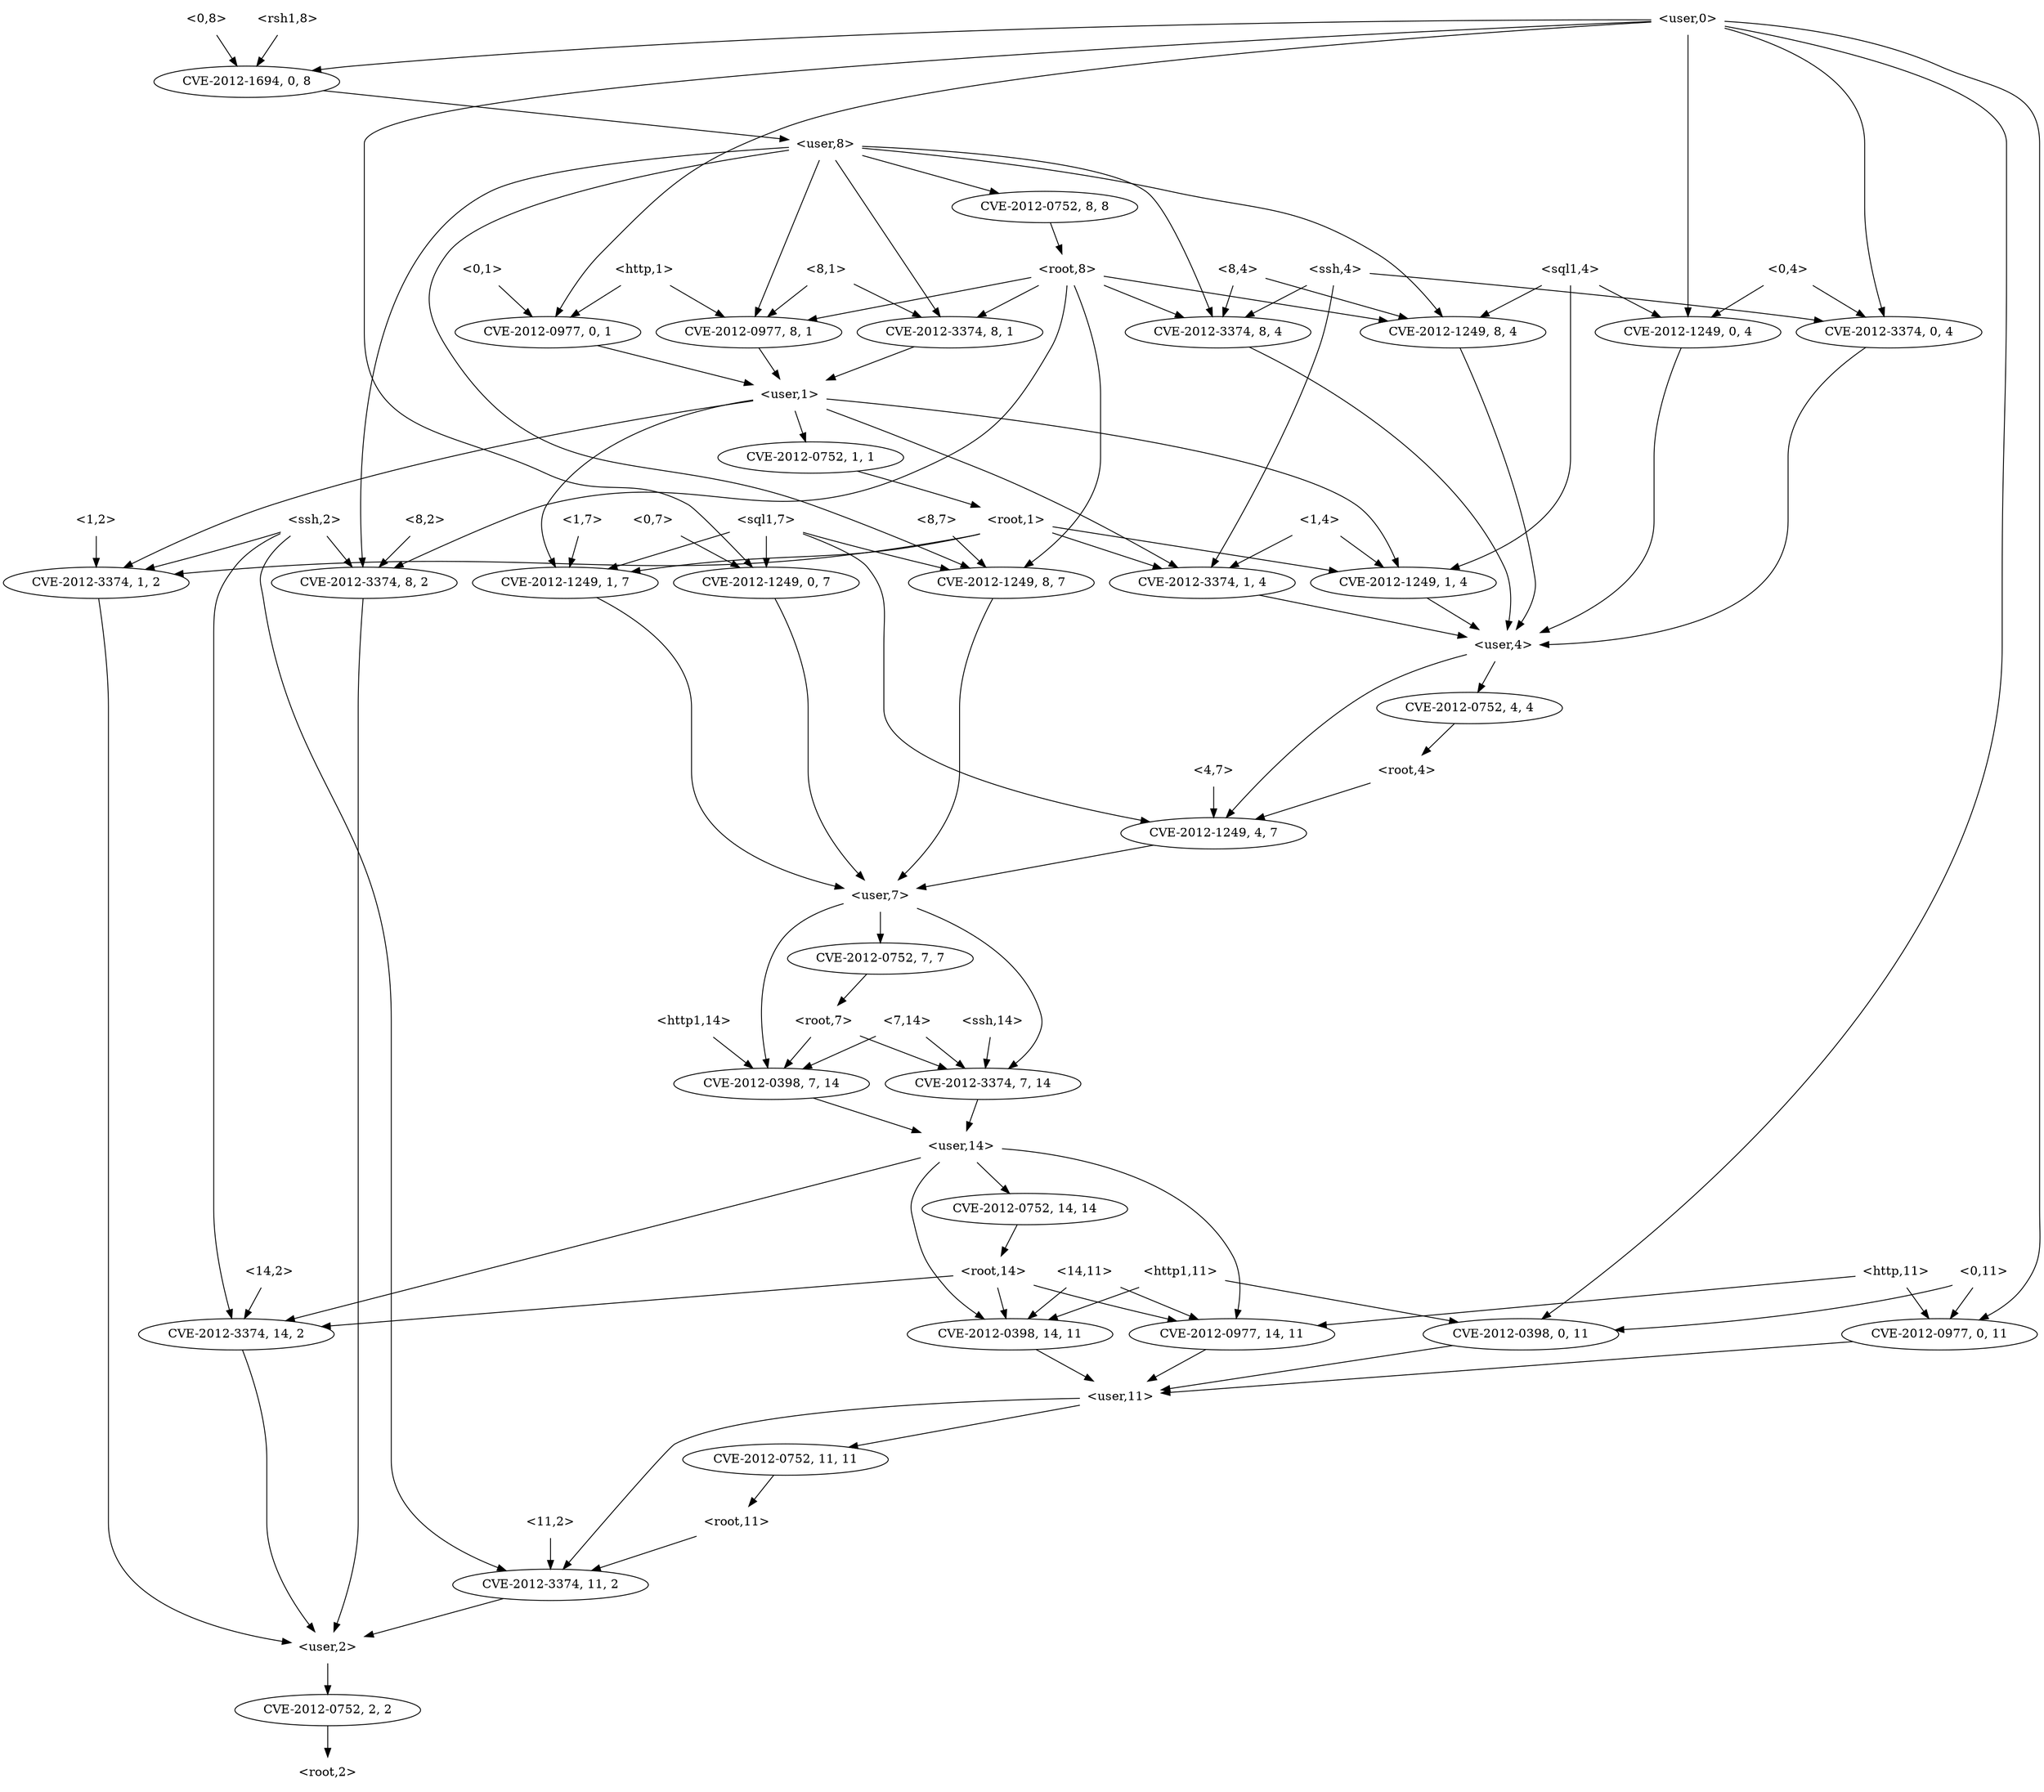 strict digraph {
	graph [bb="0,0,1748.3,2052"];
	node [label="\N"];
	"<8,1>"	 [height=0.5,
		pos="307,1746",
		shape=plaintext,
		width=0.75];
	"<v_http,8,1>"	 [height=0.5,
		label=<CVE-2012-0977, 8, 1>,
		pos="506,1674",
		width=2.4499];
	"<8,1>" -> "<v_http,8,1>"	 [pos="e,460.07,1689.5 334.24,1733.4 338.81,1731.5 343.53,1729.7 348,1728 381.74,1715.4 420.04,1702.5 450.48,1692.6"];
	"<v_ssh,8,1>"	 [height=0.5,
		label=<CVE-2012-3374, 8, 1>,
		pos="236,1674",
		width=2.4499];
	"<8,1>" -> "<v_ssh,8,1>"	 [pos="e,253.35,1692.1 289.45,1727.7 280.77,1719.1 270.14,1708.7 260.65,1699.3"];
	"<user,1>"	 [height=0.5,
		pos="701,1602",
		shape=plaintext,
		width=0.91667];
	"<v_http,8,1>" -> "<user,1>"	 [pos="e,667.95,1614.9 547.83,1658 580.39,1646.3 625.39,1630.1 658.19,1618.4"];
	"<v_ssh,8,1>" -> "<user,1>"	 [pos="e,667.75,1608 304.61,1662.7 401.69,1648.1 576.31,1621.8 657.41,1609.6"];
	"<v_http1,7,14>"	 [height=0.5,
		label=<CVE-2012-0398, 7, 14>,
		pos="767,810",
		width=2.5686];
	"<user,14>"	 [height=0.5,
		pos="971,738",
		shape=plaintext,
		width=1.0069];
	"<v_http1,7,14>" -> "<user,14>"	 [pos="e,934.71,751.45 810.51,794.07 844.17,782.52 890.65,766.57 924.94,754.81"];
	"<v_ssh,14,2>"	 [height=0.5,
		label=<CVE-2012-3374, 14, 2>,
		pos="1426,522",
		width=2.5686];
	"<user,14>" -> "<v_ssh,14,2>"	 [pos="e,1394.3,539.06 1007.3,722.04 1032.1,711.67 1065.7,697.37 1095,684 1200.6,635.78 1323,574.92 1385.2,543.64"];
	"<v_http,14,11>"	 [height=0.5,
		label=<CVE-2012-0977, 14, 11>,
		pos="763,522",
		width=2.7013];
	"<user,14>" -> "<v_http,14,11>"	 [pos="e,787.79,539.45 934.63,726.76 911.59,718.58 882.71,704.96 864,684 830.02,645.93 854.03,617.97 825,576 817.18,564.7 806.38,554.35\
 795.98,545.85"];
	"<v_root,14,14>"	 [height=0.5,
		label=<CVE-2012-0752, 14, 14>,
		pos="970,666",
		width=2.7013];
	"<user,14>" -> "<v_root,14,14>"	 [pos="e,970.24,684.1 970.75,719.7 970.64,711.98 970.51,702.71 970.39,694.11"];
	"<v_http1,14,11>"	 [height=0.5,
		label=<CVE-2012-0398, 14, 11>,
		pos="976,522",
		width=2.7013];
	"<user,14>" -> "<v_http1,14,11>"	 [pos="e,999.97,539.66 1007.4,729.06 1031.4,721.72 1061.1,708.17 1076,684 1106.3,634.68 1047.7,577.09 1008.1,545.9"];
	"<v_sql1,1,4>"	 [height=0.5,
		label=<CVE-2012-1249, 1, 4>,
		pos="1021,1386",
		width=2.4499];
	"<user,1>" -> "<v_sql1,1,4>"	 [pos="e,1017.4,1404.2 734.42,1597.1 792.12,1589.8 907.3,1572.6 939,1548 982.77,1514.1 1005.2,1450.4 1014.9,1414.1"];
	"<v_ssh,1,2>"	 [height=0.5,
		label=<CVE-2012-3374, 1, 2>,
		pos="519,1386",
		width=2.4499];
	"<user,1>" -> "<v_ssh,1,2>"	 [pos="e,533.34,1404.1 686.07,1583.6 665.35,1559.5 626.73,1514.5 594,1476 575.62,1454.4 554.83,1429.7 539.81,1411.8"];
	"<v_sql1,1,7>"	 [height=0.5,
		label=<CVE-2012-1249, 1, 7>,
		pos="789,1386",
		width=2.4499];
	"<user,1>" -> "<v_sql1,1,7>"	 [pos="e,759.45,1403.1 699.2,1583.7 696.82,1552.7 695.59,1486.6 722,1440 728.93,1427.8 739.93,1417.3 751.02,1409"];
	"<v_root,1,1>"	 [height=0.5,
		label=<CVE-2012-0752, 1, 1>,
		pos="842,1530",
		width=2.4499];
	"<user,1>" -> "<v_root,1,1>"	 [pos="e,810.12,1546.8 734.06,1584.6 754.05,1574.7 779.71,1561.9 800.99,1551.4"];
	"<v_ssh,1,4>"	 [height=0.5,
		label=<CVE-2012-3374, 1, 4>,
		pos="1216,1386",
		width=2.4499];
	"<user,1>" -> "<v_ssh,1,4>"	 [pos="e,1196.6,1403.8 734.06,1597.5 785.57,1591.3 887.65,1576.4 970,1548 1036.9,1524.9 1053.1,1515.3 1112,1476 1116.1,1473.2 1159.3,1436.1\
 1188.7,1410.7"];
	"<v_sql1,0,7>"	 [height=0.5,
		label=<CVE-2012-1249, 0, 7>,
		pos="1570,1386",
		width=2.4499];
	"<user,7>"	 [height=0.5,
		pos="835,1026",
		shape=plaintext,
		width=0.91667];
	"<v_sql1,0,7>" -> "<user,7>"	 [pos="e,868.16,1030.2 1489.4,1378.6 1405.4,1367 1286,1334.5 1286,1243 1286,1243 1286,1243 1286,1169 1286,1084 991.02,1043.6 878.18,1031.3"];
	"<user,7>" -> "<v_http1,7,14>"	 [pos="e,734.16,827.01 801.95,1012.4 781.68,1003.5 756.21,989.89 738,972 711.73,946.19 706.43,935.6 697,900 692.9,884.53 689.88,878.33 \
697,864 703.33,851.26 714.36,840.76 725.8,832.57"];
	"<v_ssh,7,14>"	 [height=0.5,
		label=<CVE-2012-3374, 7, 14>,
		pos="971,810",
		width=2.5686];
	"<user,7>" -> "<v_ssh,7,14>"	 [pos="e,971.29,828 868.35,1014.5 889.54,1006.2 915.91,992.55 932,972 962.72,932.77 969.72,872.9 971.04,838.29"];
	"<v_root,7,7>"	 [height=0.5,
		label=<CVE-2012-0752, 7, 7>,
		pos="835,954",
		width=2.4499];
	"<user,7>" -> "<v_root,7,7>"	 [pos="e,835,972.1 835,1007.7 835,999.98 835,990.71 835,982.11"];
	"<0,1>"	 [height=0.5,
		pos="701,1746",
		shape=plaintext,
		width=0.75];
	"<v_http,0,1>"	 [height=0.5,
		label=<CVE-2012-0977, 0, 1>,
		pos="701,1674",
		width=2.4499];
	"<0,1>" -> "<v_http,0,1>"	 [pos="e,701,1692.1 701,1727.7 701,1720 701,1710.7 701,1702.1"];
	"<v_http,0,1>" -> "<user,1>"	 [pos="e,701,1620.1 701,1655.7 701,1648 701,1638.7 701,1630.1"];
	"<ssh,14>"	 [height=0.5,
		pos="1033,882",
		shape=plaintext,
		width=0.94444];
	"<ssh,14>" -> "<v_ssh,7,14>"	 [pos="e,986.15,828.1 1017.7,863.7 1010.2,855.3 1001.2,845.07 993.02,835.86"];
	"<v_ssh,7,14>" -> "<user,14>"	 [pos="e,971,756.1 971,791.7 971,783.98 971,774.71 971,766.11"];
	"<user,2>"	 [height=0.5,
		pos="668,162",
		shape=plaintext,
		width=0.91667];
	"<v_ssh,14,2>" -> "<user,2>"	 [pos="e,701.1,162.42 1417.5,503.99 1405.2,477.82 1384,425.79 1384,379 1384,379 1384,379 1384,305 1384,167.03 865.99,161.03 711.18,162.32"];
	"<user,11>"	 [height=0.5,
		pos="870,450",
		shape=plaintext,
		width=1.0069];
	"<v_http,14,11>" -> "<user,11>"	 [pos="e,843.95,468.04 788.09,504.59 802.13,495.4 819.86,483.8 835.22,473.75"];
	"<root,14>"	 [height=0.5,
		pos="991,594",
		shape=plaintext,
		width=1];
	"<v_root,14,14>" -> "<root,14>"	 [pos="e,985.87,612.1 975.19,647.7 977.53,639.9 980.35,630.51 982.95,621.83"];
	"<v_http1,14,11>" -> "<user,11>"	 [pos="e,895.8,468.04 951.15,504.59 937.23,495.4 919.67,483.8 904.45,473.75"];
	"<root,7>"	 [height=0.5,
		pos="835,882",
		shape=plaintext,
		width=0.89583];
	"<root,7>" -> "<v_http1,7,14>"	 [pos="e,783.62,828.1 818.19,863.7 809.87,855.14 799.69,844.66 790.61,835.3"];
	"<root,7>" -> "<v_ssh,7,14>"	 [pos="e,939.63,827.15 867.58,864.23 886.52,854.48 910.55,842.11 930.68,831.75"];
	"<v_sql1,1,7>" -> "<user,7>"	 [pos="e,801.75,1038.7 772.46,1368.3 749.56,1343.3 711,1293.6 711,1243 711,1243 711,1243 711,1169 711,1127.3 714.39,1112.2 741,1080 754.53\
,1063.7 774.48,1051.4 792.53,1042.8"];
	"<http,1>"	 [height=0.5,
		pos="595,1746",
		shape=plaintext,
		width=0.89583];
	"<http,1>" -> "<v_http,0,1>"	 [pos="e,676.07,1691.5 620.93,1727.9 634.97,1718.6 652.47,1707 667.53,1697.1"];
	"<http,1>" -> "<v_http,8,1>"	 [pos="e,527.13,1691.6 573,1727.7 561.62,1718.7 547.59,1707.7 535.3,1698"];
	"<http1,11>"	 [height=0.5,
		pos="1162,594",
		shape=plaintext,
		width=1.0833];
	"<v_http1,0,11>"	 [height=0.5,
		label=<CVE-2012-0398, 0, 11>,
		pos="1184,522",
		width=2.5686];
	"<http1,11>" -> "<v_http1,0,11>"	 [pos="e,1178.6,540.1 1167.4,575.7 1169.9,567.9 1172.8,558.51 1175.6,549.83"];
	"<http1,11>" -> "<v_http1,14,11>"	 [pos="e,1017,538.43 1122.6,578.15 1094.6,567.62 1056.7,553.38 1026.5,542.01"];
	"<v_http1,0,11>" -> "<user,11>"	 [pos="e,906.44,459.12 1125.7,508 1065.2,494.52 971.98,473.73 916.37,461.34"];
	"<root,2>"	 [height=0.5,
		pos="668,18",
		shape=plaintext,
		width=0.89583];
	"<v_sql1,0,4>"	 [height=0.5,
		label=<CVE-2012-1249, 0, 4>,
		pos="1361,1674",
		width=2.4499];
	"<user,4>"	 [height=0.5,
		pos="1218,1314",
		shape=plaintext,
		width=0.91667];
	"<v_sql1,0,4>" -> "<user,4>"	 [pos="e,1251.1,1325.7 1370.7,1655.7 1384.5,1629.5 1408,1578 1408,1531 1408,1531 1408,1531 1408,1457 1408,1412.7 1396.1,1397.4 1363,1368\
 1355,1360.9 1300.5,1342 1260.6,1328.8"];
	"<v_root,4,4>"	 [height=0.5,
		label=<CVE-2012-0752, 4, 4>,
		pos="865,1242",
		width=2.4499];
	"<user,4>" -> "<v_root,4,4>"	 [pos="e,925.97,1255.1 1184.8,1306.4 1128.1,1295.2 1011.6,1272.1 935.91,1257.1"];
	"<v_sql1,4,7>"	 [height=0.5,
		label=<CVE-2012-1249, 4, 7>,
		pos="838,1098",
		width=2.4499];
	"<user,4>" -> "<v_sql1,4,7>"	 [pos="e,819.77,1116 1184.8,1311.6 1085.4,1307 795.67,1291.1 768,1260 731.85,1219.3 780.14,1157.1 812.7,1123.2"];
	"<v_ssh,11,2>"	 [height=0.5,
		label=<CVE-2012-3374, 11, 2>,
		pos="903,234",
		width=2.5686];
	"<user,11>" -> "<v_ssh,11,2>"	 [pos="e,886.18,252.12 850.96,431.84 841.82,422.3 831.83,409.62 827,396 821.65,380.92 823.77,375.67 827,360 834.03,325.88 839.63,317.61\
 858,288 864.08,278.21 871.88,268.34 879.28,259.83"];
	"<v_root,11,11>"	 [height=0.5,
		label=<CVE-2012-0752, 11, 11>,
		pos="933,378",
		width=2.7013];
	"<user,11>" -> "<v_root,11,11>"	 [pos="e,917.61,396.1 885.57,431.7 893.2,423.22 902.52,412.86 910.88,403.58"];
	"<v_ssh,11,2>" -> "<user,2>"	 [pos="e,701.21,172.89 854.59,218.58 812.27,205.97 751.39,187.84 710.81,175.75"];
	"<root,11>"	 [height=0.5,
		pos="903,306",
		shape=plaintext,
		width=1];
	"<v_root,11,11>" -> "<root,11>"	 [pos="e,910.33,324.1 925.58,359.7 922.21,351.81 918.13,342.3 914.38,333.55"];
	"<14,2>"	 [height=0.5,
		pos="1426,594",
		shape=plaintext,
		width=0.78472];
	"<14,2>" -> "<v_ssh,14,2>"	 [pos="e,1426,540.1 1426,575.7 1426,567.98 1426,558.71 1426,550.11"];
	"<v_rsh1,0,8>"	 [height=0.5,
		label=<CVE-2012-1694, 0, 8>,
		pos="656,1962",
		width=2.4499];
	"<user,8>"	 [height=0.5,
		pos="448,1890",
		shape=plaintext,
		width=0.91667];
	"<v_rsh1,0,8>" -> "<user,8>"	 [pos="e,481.3,1902.2 612.4,1946.3 576.68,1934.3 526.42,1917.4 490.9,1905.4"];
	"<user,8>" -> "<v_http,8,1>"	 [pos="e,506.79,1692.1 464.27,1871.8 472.49,1862 481.8,1849.2 487,1836 504.55,1791.5 507.17,1735.2 506.96,1702.3"];
	"<v_sql1,8,7>"	 [height=0.5,
		label=<CVE-2012-1249, 8, 7>,
		pos="324,1386",
		width=2.4499];
	"<user,8>" -> "<v_sql1,8,7>"	 [pos="e,300.48,1403.7 414.75,1885.2 375.99,1879.6 311.21,1866.1 264,1836 192.57,1790.4 168.65,1771.4 139,1692 96.281,1577.6 229.08,1458.5\
 292.39,1409.8"];
	"<user,8>" -> "<v_ssh,8,1>"	 [pos="e,237.27,1692.1 414.86,1886.1 380.11,1881.3 326.06,1868.7 293,1836 256.13,1799.5 243.03,1737.7 238.44,1702.3"];
	"<v_ssh,8,4>"	 [height=0.5,
		label=<CVE-2012-3374, 8, 4>,
		pos="1091,1674",
		width=2.4499];
	"<user,8>" -> "<v_ssh,8,4>"	 [pos="e,1074.6,1691.8 481.31,1886.2 567.44,1877.8 803.01,1848.4 978,1764 1012.3,1747.5 1045.7,1719.1 1067.3,1698.8"];
	"<v_ssh,8,2>"	 [height=0.5,
		label=<CVE-2012-3374, 8, 2>,
		pos="129,1386",
		width=2.4499];
	"<user,8>" -> "<v_ssh,8,2>"	 [pos="e,119.26,1404.3 414.64,1885.8 367.24,1880.3 278.43,1866.6 209,1836 145.92,1808.2 82,1815.9 82,1747 82,1747 82,1747 82,1529 82,1487\
 100.8,1441.3 114.62,1413.4"];
	"<v_sql1,8,4>"	 [height=0.5,
		label=<CVE-2012-1249, 8, 4>,
		pos="896,1674",
		width=2.4499];
	"<user,8>" -> "<v_sql1,8,4>"	 [pos="e,868.88,1691.3 481,1876 535.19,1854.4 646.1,1809 737,1764 780.1,1742.7 828.07,1715.3 859.94,1696.6"];
	"<v_root,8,8>"	 [height=0.5,
		label=<CVE-2012-0752, 8, 8>,
		pos="390,1818",
		width=2.4499];
	"<user,8>" -> "<v_root,8,8>"	 [pos="e,404.17,1836.1 433.66,1871.7 426.71,1863.3 418.23,1853.1 410.6,1843.9"];
	"<root,1>"	 [height=0.5,
		pos="920,1458",
		shape=plaintext,
		width=0.89583];
	"<root,1>" -> "<v_sql1,1,4>"	 [pos="e,997.24,1403.5 944.71,1439.9 957.96,1430.7 974.45,1419.3 988.7,1409.4"];
	"<root,1>" -> "<v_ssh,1,2>"	 [pos="e,599.62,1393.4 887.7,1443 884.46,1441.9 881.19,1440.9 878,1440 788.44,1415.6 683.07,1401.8 609.74,1394.4"];
	"<root,1>" -> "<v_sql1,1,7>"	 [pos="e,818.92,1403 887.95,1439.9 869.86,1430.2 847.1,1418 827.98,1407.8"];
	"<root,1>" -> "<v_ssh,1,4>"	 [pos="e,1160.8,1400.1 952.52,1449.3 1000,1438.1 1089.4,1416.9 1150.8,1402.4"];
	"<v_sql1,1,4>" -> "<user,4>"	 [pos="e,1184.9,1326.8 1063.3,1370 1096.4,1358.2 1142.3,1341.9 1175.5,1330.1"];
	"<v_ssh,1,2>" -> "<user,2>"	 [pos="e,634.97,167.48 511.9,1367.8 491.47,1316.9 434,1161.5 434,1027 434,1027 434,1027 434,305 434,216.63 557.47,181.72 625.03,169.23"];
	"<v_ssh,1,4>" -> "<user,4>"	 [pos="e,1217.5,1332.1 1216.5,1367.7 1216.7,1360 1217,1350.7 1217.2,1342.1"];
	"<ssh,2>"	 [height=0.5,
		pos="634,1458",
		shape=plaintext,
		width=0.84028];
	"<ssh,2>" -> "<v_ssh,14,2>"	 [pos="e,1408,539.94 640.92,1439.7 649.81,1419.5 667.12,1386.8 692,1368 821.96,1270 899.45,1338.6 1042,1260 1208.8,1168 1343,1145.5 1343\
,955 1343,955 1343,955 1343,665 1343,618.48 1376.6,573.66 1401.1,547.22"];
	"<ssh,2>" -> "<v_ssh,1,2>"	 [pos="e,545.66,1403.2 605.87,1439.9 590.38,1430.5 571.01,1418.7 554.5,1408.6"];
	"<ssh,2>" -> "<v_ssh,11,2>"	 [pos="e,975.33,245.38 635.13,1439.9 637.08,1421 642.43,1390.1 657,1368 685.75,1324.3 702.13,1317 750,1296 837.52,1257.6 883.52,1314.5 \
962,1260 1024.5,1216.6 1305,743.12 1305,667 1305,667 1305,667 1305,377 1305,309.84 1103,266.55 985.4,247.02"];
	"<ssh,2>" -> "<v_ssh,8,2>"	 [pos="e,192.43,1398.6 603.37,1449.6 588.79,1446.3 571.06,1442.6 555,1440 410.23,1416.5 372.21,1424.5 227,1404 219.04,1402.9 210.73,1401.6\
 202.47,1400.3"];
	"<v_ssh,8,2>" -> "<user,2>"	 [pos="e,634.93,167.46 162.29,1369.3 203.42,1347.3 268,1303.2 268,1243 268,1243 268,1243 268,305 268,229.93 521.39,184.4 624.82,168.95"];
	"<1,7>"	 [height=0.5,
		pos="758,1458",
		shape=plaintext,
		width=0.75];
	"<1,7>" -> "<v_sql1,1,7>"	 [pos="e,781.43,1404.1 765.66,1439.7 769.19,1431.7 773.46,1422.1 777.37,1413.3"];
	"<v_root,2,2>"	 [height=0.5,
		label=<CVE-2012-0752, 2, 2>,
		pos="668,90",
		width=2.4499];
	"<user,2>" -> "<v_root,2,2>"	 [pos="e,668,108.1 668,143.7 668,135.98 668,126.71 668,118.11"];
	"<root,8>"	 [height=0.5,
		pos="390,1746",
		shape=plaintext,
		width=0.89583];
	"<v_root,8,8>" -> "<root,8>"	 [pos="e,390,1764.1 390,1799.7 390,1792 390,1782.7 390,1774.1"];
	"<root,8>" -> "<v_http,8,1>"	 [pos="e,479.11,1691.2 418.38,1727.9 434,1718.5 453.53,1706.7 470.2,1696.6"];
	"<root,8>" -> "<v_sql1,8,7>"	 [pos="e,338,1404.2 390,1728 390,1701.3 390,1648.1 390,1603 390,1603 390,1603 390,1529 390,1484.8 363.43,1439.6 344.01,1412.4"];
	"<root,8>" -> "<v_ssh,8,1>"	 [pos="e,270.38,1690.6 357.72,1730.3 335.04,1720 304.44,1706.1 279.59,1694.8"];
	"<root,8>" -> "<v_ssh,8,4>"	 [pos="e,1028.4,1686.7 422.45,1741.4 455.33,1737.8 507.67,1732.2 553,1728 748.37,1709.8 798.36,1716.8 993,1692 1001.2,1690.9 1009.9,1689.7\
 1018.4,1688.3"];
	"<root,8>" -> "<v_ssh,8,2>"	 [pos="e,142.61,1404 379.47,1727.7 368.32,1709.5 350.01,1680.4 333,1656 268.75,1563.9 186.42,1459 149.05,1412"];
	"<root,8>" -> "<v_sql1,8,4>"	 [pos="e,832.28,1686.5 422.33,1741.3 491.42,1733.2 658.52,1713.1 798,1692 805.89,1690.8 814.12,1689.5 822.32,1688.1"];
	"<v_root,1,1>" -> "<root,1>"	 [pos="e,901.02,1476 860.88,1512.1 870.68,1503.3 882.81,1492.4 893.52,1482.8"];
	"<11,2>"	 [height=0.5,
		pos="986,306",
		shape=plaintext,
		width=0.78472];
	"<11,2>" -> "<v_ssh,11,2>"	 [pos="e,922.71,251.62 965.48,287.7 954.98,278.84 942.03,267.92 930.66,258.33"];
	"<http,11>"	 [height=0.5,
		pos="706,594",
		shape=plaintext,
		width=0.97917];
	"<v_http,0,11>"	 [height=0.5,
		label=<CVE-2012-0977, 0, 11>,
		pos="555,522",
		width=2.5686];
	"<http,11>" -> "<v_http,0,11>"	 [pos="e,589.14,538.83 670.6,576.59 648.99,566.57 621.22,553.7 598.31,543.08"];
	"<http,11>" -> "<v_http,14,11>"	 [pos="e,749.07,540.1 720.09,575.7 726.92,567.3 735.26,557.07 742.76,547.86"];
	"<v_http,0,11>" -> "<user,11>"	 [pos="e,833.44,459.12 613.51,508 674.14,494.52 767.69,473.73 823.48,461.34"];
	"<root,14>" -> "<v_ssh,14,2>"	 [pos="e,1357,534.11 1027.3,587.15 1097.3,575.9 1252.1,550.99 1346.9,535.73"];
	"<root,14>" -> "<v_http,14,11>"	 [pos="e,816.2,537.21 954.74,579.02 951.79,577.97 948.85,576.95 946,576 906.42,562.81 861.41,549.75 825.94,539.9"];
	"<root,14>" -> "<v_http1,14,11>"	 [pos="e,979.67,540.1 987.29,575.7 985.64,567.98 983.65,558.71 981.81,550.11"];
	"<sql1,4>"	 [height=0.5,
		pos="1185,1746",
		shape=plaintext,
		width=0.91667];
	"<sql1,4>" -> "<v_sql1,1,4>"	 [pos="e,1022.2,1404.2 1189.3,1727.7 1193,1709.3 1196.5,1679.7 1188,1656 1153.1,1558.5 1085,1569.3 1040,1476 1030.6,1456.5 1025.8,1432.4\
 1023.4,1414.1"];
	"<sql1,4>" -> "<v_sql1,0,4>"	 [pos="e,1322.3,1690.2 1218,1731.6 1221,1730.4 1224.1,1729.2 1227,1728 1255.4,1716.6 1287.3,1704 1312.8,1694"];
	"<sql1,4>" -> "<v_sql1,8,4>"	 [pos="e,950.38,1688.2 1151.8,1737 1105.3,1725.7 1019.7,1705 960.4,1690.6"];
	"<v_sql1,8,4>" -> "<user,4>"	 [pos="e,1251.1,1323.9 944.17,1658.9 1035.8,1629.2 1233.2,1550.4 1313,1404 1320.7,1390 1321.1,1381.8 1313,1368 1301.6,1348.5 1280.1,1335.7\
 1260.5,1327.5"];
	"<http1,14>"	 [height=0.5,
		pos="745,882",
		shape=plaintext,
		width=1.0833];
	"<http1,14>" -> "<v_http1,7,14>"	 [pos="e,761.62,828.1 750.44,863.7 752.89,855.9 755.84,846.51 758.57,837.83"];
	"<sql1,7>"	 [height=0.5,
		pos="836,1458",
		shape=plaintext,
		width=0.91667];
	"<sql1,7>" -> "<v_sql1,0,7>"	 [pos="e,1487.7,1392.6 869.17,1442.5 872.12,1441.5 875.09,1440.7 878,1440 906.69,1433.3 1295.8,1405.9 1477.6,1393.3"];
	"<sql1,7>" -> "<v_sql1,8,7>"	 [pos="e,386.89,1398.6 802.82,1442.6 799.87,1441.6 796.9,1440.7 794,1440 632.68,1400.4 586.61,1426.2 422,1404 413.82,1402.9 405.28,1401.6\
 396.8,1400.3"];
	"<sql1,7>" -> "<v_sql1,1,7>"	 [pos="e,800.48,1404.1 824.38,1439.7 818.86,1431.5 812.15,1421.5 806.07,1412.4"];
	"<sql1,7>" -> "<v_sql1,4,7>"	 [pos="e,893.01,1112.2 854.41,1439.9 864.47,1430 876.73,1417 886,1404 928.1,1345.1 944.6,1330.2 962,1260 973.59,1213.2 980.66,1190.8 952\
,1152 939.79,1135.5 921.15,1124 902.46,1116"];
	"<v_sql1,8,7>" -> "<user,7>"	 [pos="e,801.83,1039.1 341.93,1368.3 395.36,1319.3 559.49,1173 715,1080 739.56,1065.3 768.93,1052.3 792.47,1042.8"];
	"<v_sql1,4,7>" -> "<user,7>"	 [pos="e,835.73,1044.1 837.26,1079.7 836.93,1072 836.53,1062.7 836.16,1054.1"];
	"<7,14>"	 [height=0.5,
		pos="914,882",
		shape=plaintext,
		width=0.78472];
	"<7,14>" -> "<v_http1,7,14>"	 [pos="e,800.4,826.91 885.66,867.5 864.05,857.22 833.96,842.88 809.48,831.23"];
	"<7,14>" -> "<v_ssh,7,14>"	 [pos="e,957.07,828.1 928.09,863.7 934.92,855.3 943.26,845.07 950.76,835.86"];
	"<0,8>"	 [height=0.5,
		pos="696,2034",
		shape=plaintext,
		width=0.75];
	"<0,8>" -> "<v_rsh1,0,8>"	 [pos="e,665.77,1980.1 686.11,2015.7 681.51,2007.6 675.94,1997.9 670.85,1989"];
	"<0,11>"	 [height=0.5,
		pos="788,594",
		shape=plaintext,
		width=0.78472];
	"<0,11>" -> "<v_http1,0,11>"	 [pos="e,1116.2,534.31 816.43,586.24 830.67,582.96 848.21,579.07 864,576 960.4,557.27 985.12,556.07 1082,540 1089.9,538.69 1098.1,537.33\
 1106.3,535.97"];
	"<0,11>" -> "<v_http,0,11>"	 [pos="e,612.46,536.13 759.56,579.71 756.36,578.38 753.13,577.12 750,576 708.3,561.11 660.31,548.02 622.38,538.57"];
	"<8,4>"	 [height=0.5,
		pos="942,1746",
		shape=plaintext,
		width=0.75];
	"<8,4>" -> "<v_sql1,8,4>"	 [pos="e,907.24,1692.1 930.63,1727.7 925.28,1719.6 918.8,1709.7 912.89,1700.7"];
	"<8,4>" -> "<v_ssh,8,4>"	 [pos="e,1057.6,1690.7 969.33,1732.2 991.48,1721.8 1023.1,1706.9 1048.5,1695"];
	"<v_ssh,8,4>" -> "<user,4>"	 [pos="e,1251.3,1326.6 1116.3,1656.7 1171,1619.6 1299.1,1523.2 1346,1404 1351.9,1389.1 1354.9,1381.3 1346,1368 1340.9,1360.3 1296.1,1342.9\
 1260.9,1330.1"];
	"<v_ssh,0,4>"	 [height=0.5,
		label=<CVE-2012-3374, 0, 4>,
		pos="1556,1674",
		width=2.4499];
	"<v_ssh,0,4>" -> "<user,4>"	 [pos="e,1251.1,1325.5 1532.2,1656.5 1501,1632.8 1450,1585.6 1450,1531 1450,1531 1450,1531 1450,1457 1450,1410.3 1431.3,1396.2 1394,1368\
 1348.9,1333.9 1326.1,1348.5 1272,1332 1268.4,1330.9 1264.7,1329.8 1260.9,1328.6"];
	"<8,2>"	 [height=0.5,
		pos="27,1458",
		shape=plaintext,
		width=0.75];
	"<8,2>" -> "<v_ssh,8,2>"	 [pos="e,105.01,1403.5 51.952,1439.9 65.335,1430.7 81.988,1419.3 96.385,1409.4"];
	"<0,4>"	 [height=0.5,
		pos="1480,1746",
		shape=plaintext,
		width=0.75];
	"<0,4>" -> "<v_sql1,0,4>"	 [pos="e,1388.7,1691.3 1453,1729.1 1436.6,1719.5 1415.6,1707.1 1397.7,1696.6"];
	"<0,4>" -> "<v_ssh,0,4>"	 [pos="e,1538,1691.6 1498.8,1727.7 1508.3,1718.9 1520,1708.1 1530.4,1698.6"];
	"<root,4>"	 [height=0.5,
		pos="838,1170",
		shape=plaintext,
		width=0.89583];
	"<v_root,4,4>" -> "<root,4>"	 [pos="e,844.6,1188.1 858.33,1223.7 855.29,1215.8 851.62,1206.3 848.24,1197.5"];
	"<root,4>" -> "<v_sql1,4,7>"	 [pos="e,838,1116.1 838,1151.7 838,1144 838,1134.7 838,1126.1"];
	"<ssh,4>"	 [height=0.5,
		pos="1267,1746",
		shape=plaintext,
		width=0.84028];
	"<ssh,4>" -> "<v_ssh,1,4>"	 [pos="e,1221.9,1404.3 1262.5,1727.6 1256.1,1701 1245,1648.4 1245,1603 1245,1603 1245,1603 1245,1529 1245,1488.2 1233.4,1442.1 1224.8,1413.8"];
	"<ssh,4>" -> "<v_ssh,8,4>"	 [pos="e,1130.7,1690.1 1236.5,1731.9 1233.3,1730.6 1230.1,1729.3 1227,1728 1198.4,1716.3 1166.2,1703.8 1140.3,1693.8"];
	"<ssh,4>" -> "<v_ssh,0,4>"	 [pos="e,1501.5,1688.2 1297.4,1737.6 1343.2,1726.5 1431.2,1705.2 1491.7,1690.6"];
	"<v_root,7,7>" -> "<root,7>"	 [pos="e,835,900.1 835,935.7 835,927.98 835,918.71 835,910.11"];
	"<root,11>" -> "<v_ssh,11,2>"	 [pos="e,903,252.1 903,287.7 903,279.98 903,270.71 903,262.11"];
	"<v_root,2,2>" -> "<root,2>"	 [pos="e,668,36.104 668,71.697 668,63.983 668,54.712 668,46.112"];
	"<4,7>"	 [height=0.5,
		pos="916,1170",
		shape=plaintext,
		width=0.75];
	"<4,7>" -> "<v_sql1,4,7>"	 [pos="e,856.52,1115.6 896.72,1151.7 886.84,1142.8 874.68,1131.9 863.99,1122.3"];
	"<user,0>"	 [height=0.5,
		pos="1556,2034",
		shape=plaintext,
		width=0.91667];
	"<user,0>" -> "<v_ssh,0,4>"	 [pos="e,1556,1692 1556,2016 1556,1989.3 1556,1936.1 1556,1891 1556,1891 1556,1891 1556,1817 1556,1777 1556,1730.7 1556,1702.1"];
	"<user,0>" -> "<v_http1,0,11>"	 [pos="e,1192.5,540.15 1589.3,2031.7 1627.2,2028.3 1688.4,2017.1 1724,1980 1752.4,1950.4 1748,1932 1748,1891 1748,1891 1748,1891 1748,1457\
 1748,1121.1 1517.2,1106.2 1329,828 1259.6,725.41 1263.7,687.6 1210,576 1205.8,567.28 1201.2,557.78 1197,549.26"];
	"<user,0>" -> "<v_sql1,0,4>"	 [pos="e,1365.5,1692.4 1522.6,2022.6 1472.4,2004.6 1383,1962.5 1383,1891 1383,1891 1383,1891 1383,1817 1383,1776.7 1374.3,1730.8 1367.8\
,1702.4"];
	"<user,0>" -> "<v_http,0,11>"	 [pos="e,572.88,539.93 1589,2020 1634.3,1999.8 1710,1956.3 1710,1891 1710,1891 1710,1891 1710,1529 1710,1454.9 1706.4,1430.7 1667,1368 \
1471,1056.5 1394.2,969.96 1072,792 1013.1,759.48 987.72,780.31 925,756 800.38,707.7 771.39,687.34 661,612 631.79,592.06 601.12,565.63\
 580.34,546.76"];
	"<user,0>" -> "<v_rsh1,0,8>"	 [pos="e,736.93,1969.3 1522.9,2030.4 1396.7,2020.6 942.68,1985.3 746.91,1970.1"];
	"<user,0>" -> "<v_http,0,1>"	 [pos="e,734.47,1690.7 1522.8,2022.5 1491.2,2012.3 1442.5,1996.1 1401,1980 1148.2,1881.9 852.41,1745.8 743.78,1695.1"];
	"<user,0>" -> "<v_sql1,0,7>"	 [pos="e,1578.5,1404 1583.8,2015.9 1618.1,1992.3 1672,1946.5 1672,1891 1672,1891 1672,1891 1672,1745 1672,1616.4 1610.4,1471.4 1582.9,1413.2"];
	"<1,2>"	 [height=0.5,
		pos="519,1458",
		shape=plaintext,
		width=0.75];
	"<1,2>" -> "<v_ssh,1,2>"	 [pos="e,519,1404.1 519,1439.7 519,1432 519,1422.7 519,1414.1"];
	"<1,4>"	 [height=0.5,
		pos="1076,1458",
		shape=plaintext,
		width=0.75];
	"<1,4>" -> "<v_sql1,1,4>"	 [pos="e,1034.4,1404.1 1062.4,1439.7 1055.9,1431.4 1047.9,1421.3 1040.8,1412.1"];
	"<1,4>" -> "<v_ssh,1,4>"	 [pos="e,1184.3,1402.8 1103.3,1443.3 1123.7,1433.1 1152,1419 1175.1,1407.4"];
	"<rsh1,8>"	 [height=0.5,
		pos="617,2034",
		shape=plaintext,
		width=0.92361];
	"<rsh1,8>" -> "<v_rsh1,0,8>"	 [pos="e,646.47,1980.1 626.64,2015.7 631.13,2007.6 636.56,1997.9 641.52,1989"];
	"<8,7>"	 [height=0.5,
		pos="445,1458",
		shape=plaintext,
		width=0.75];
	"<8,7>" -> "<v_sql1,8,7>"	 [pos="e,351.9,1403.1 417.85,1441.3 400.96,1431.5 379.03,1418.8 360.62,1408.2"];
	"<0,7>"	 [height=0.5,
		pos="1655,1458",
		shape=plaintext,
		width=0.75];
	"<0,7>" -> "<v_sql1,0,7>"	 [pos="e,1590.2,1403.6 1634,1439.7 1623.1,1430.7 1609.7,1419.7 1598,1410"];
	"<14,11>"	 [height=0.5,
		pos="905,594",
		shape=plaintext,
		width=0.88889];
	"<14,11>" -> "<v_http,14,11>"	 [pos="e,795.59,539.06 872.78,577.12 852.59,567.16 826.36,554.23 804.61,543.51"];
	"<14,11>" -> "<v_http1,14,11>"	 [pos="e,958.65,540.1 922.55,575.7 931.23,567.14 941.86,556.66 951.35,547.3"];
}
